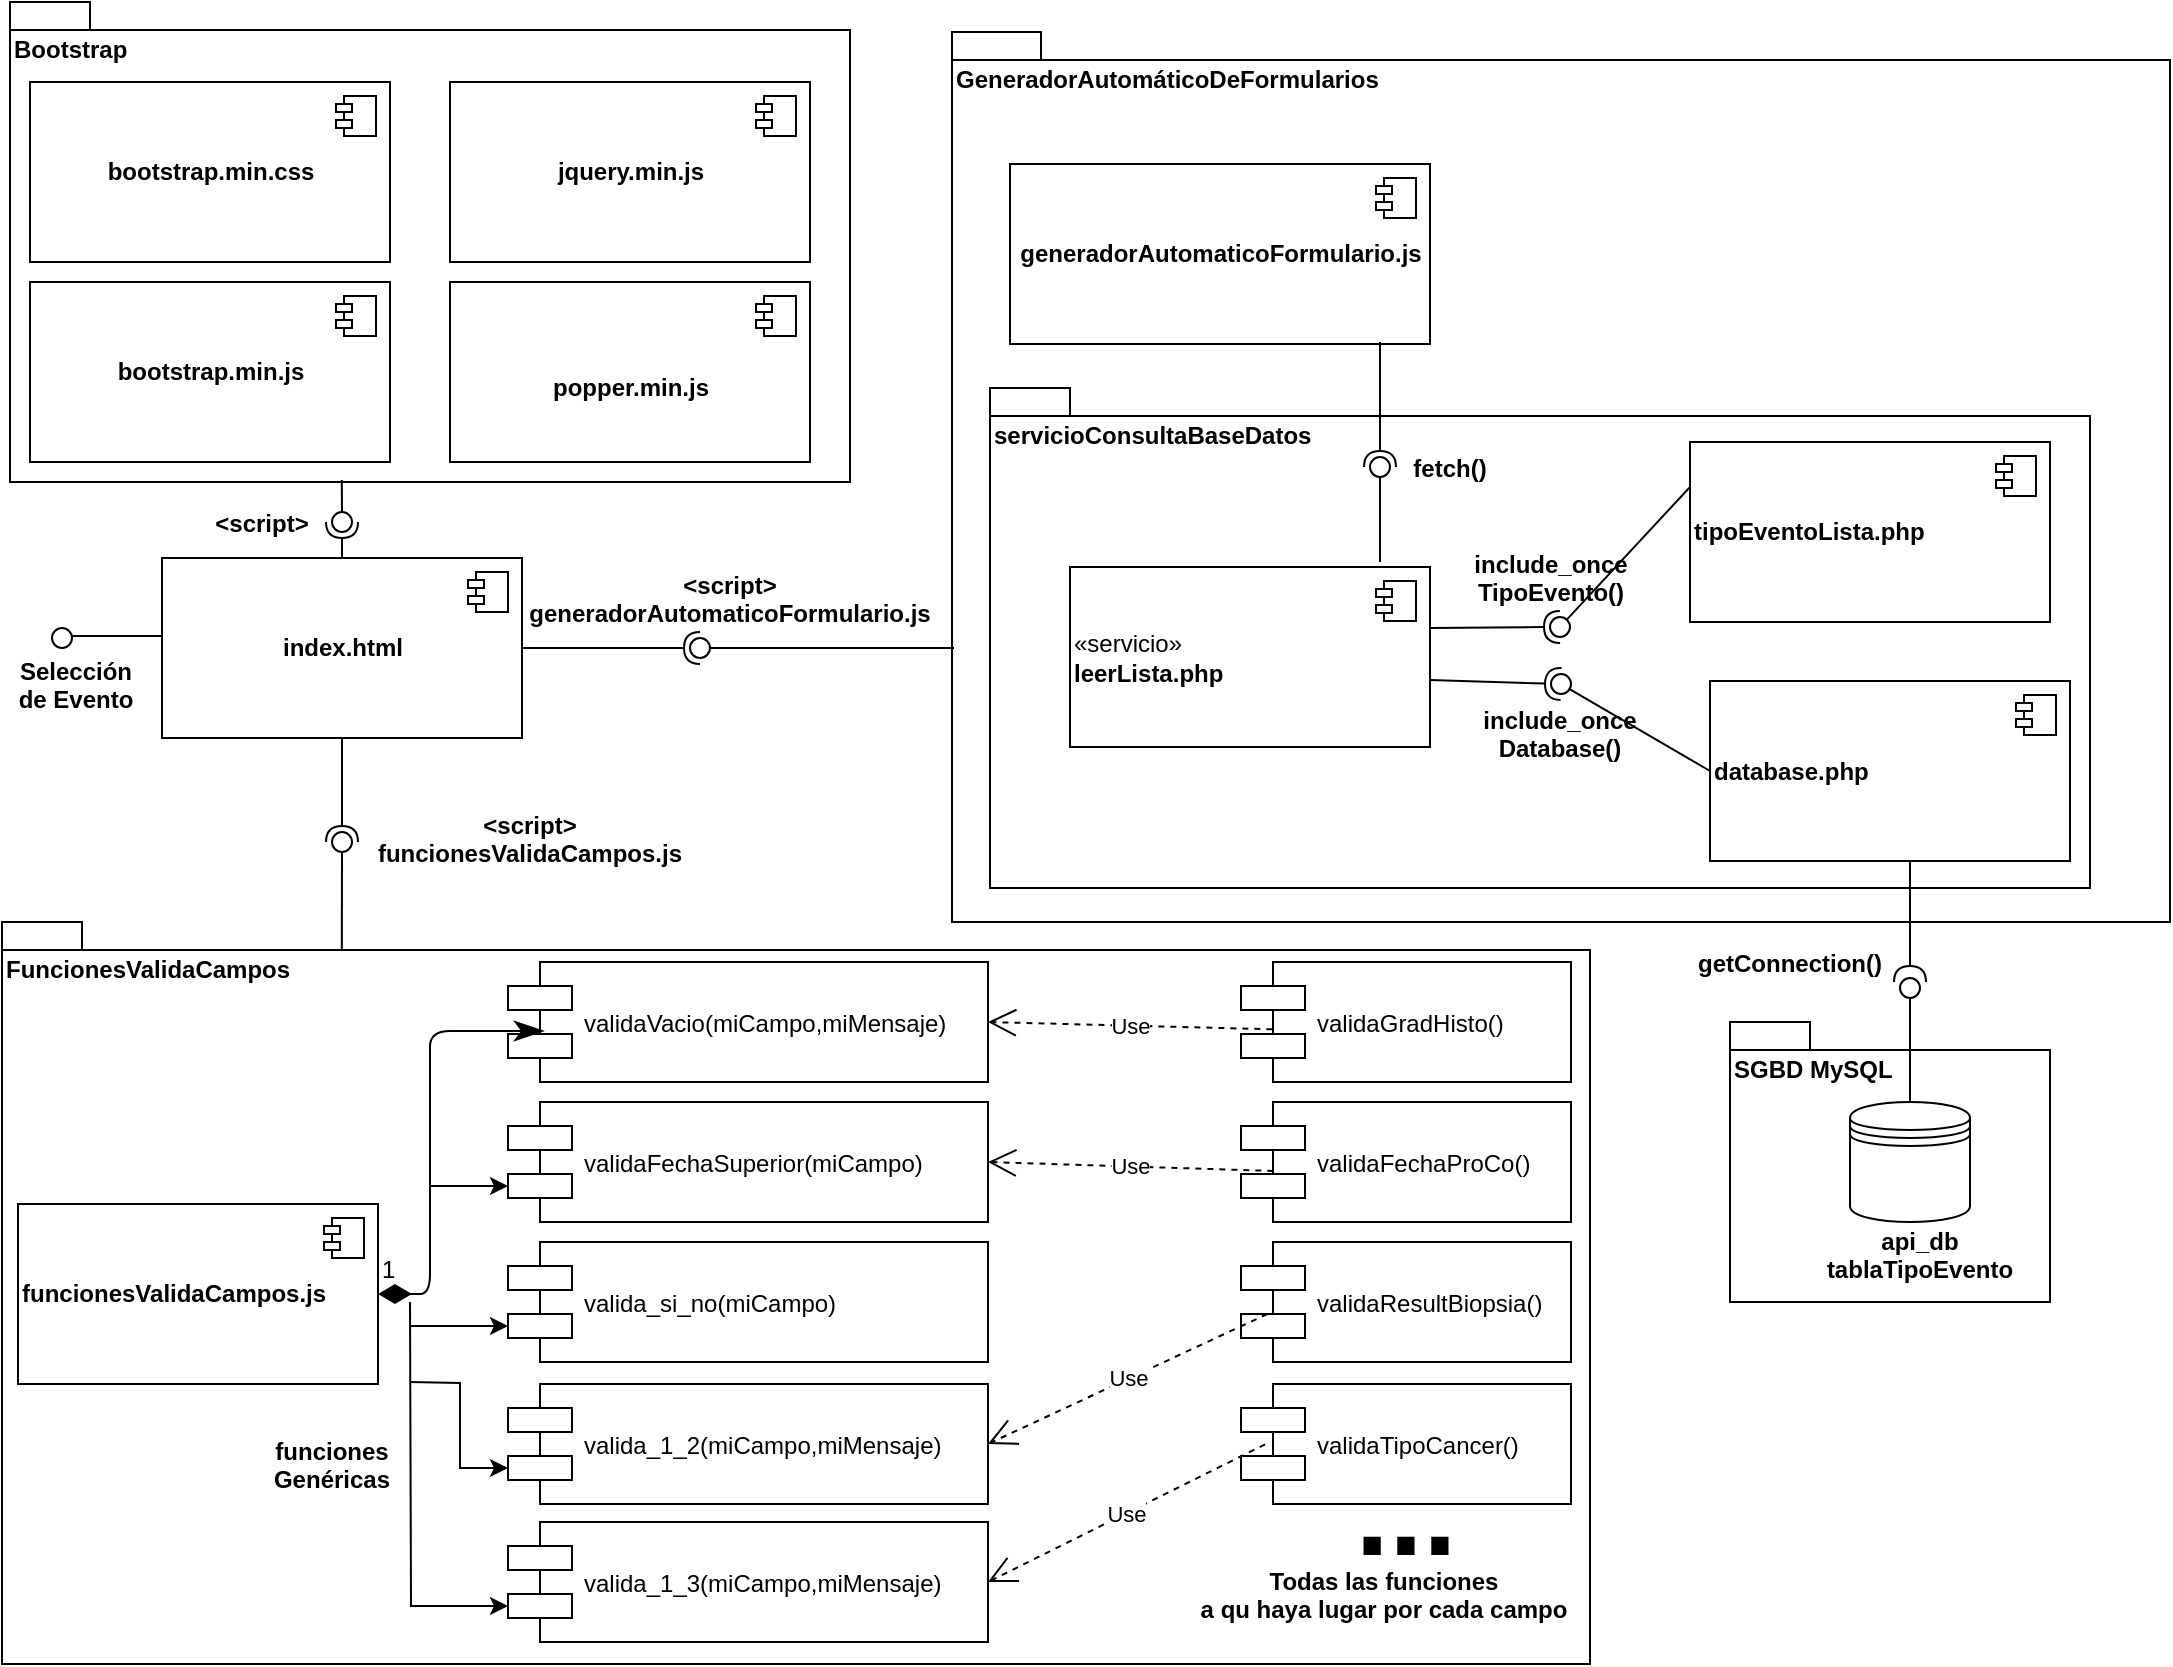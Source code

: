 <mxfile version="12.0.3" type="device" pages="1"><diagram id="mhaf858tcxB9i7KK4o-q" name="Page-1"><mxGraphModel dx="1173" dy="648" grid="1" gridSize="10" guides="1" tooltips="1" connect="1" arrows="1" fold="1" page="1" pageScale="1" pageWidth="1100" pageHeight="850" math="0" shadow="0"><root><mxCell id="0"/><mxCell id="1" parent="0"/><mxCell id="deGXOVk6ezpgi7bhGHs8-96" value="SGBD MySQL" style="shape=folder;fontStyle=1;spacingTop=10;tabWidth=40;tabHeight=14;tabPosition=left;html=1;align=left;verticalAlign=top;" vertex="1" parent="1"><mxGeometry x="870" y="520" width="160" height="140" as="geometry"/></mxCell><mxCell id="deGXOVk6ezpgi7bhGHs8-31" value="Bootstrap" style="shape=folder;fontStyle=1;spacingTop=10;tabWidth=40;tabHeight=14;tabPosition=left;html=1;align=left;verticalAlign=top;" vertex="1" parent="1"><mxGeometry x="10" y="10" width="420" height="240" as="geometry"/></mxCell><mxCell id="deGXOVk6ezpgi7bhGHs8-1" value="&lt;b&gt;index.html&lt;/b&gt;" style="html=1;" vertex="1" parent="1"><mxGeometry x="86" y="288" width="180" height="90" as="geometry"/></mxCell><mxCell id="deGXOVk6ezpgi7bhGHs8-2" value="" style="shape=component;jettyWidth=8;jettyHeight=4;" vertex="1" parent="deGXOVk6ezpgi7bhGHs8-1"><mxGeometry x="1" width="20" height="20" relative="1" as="geometry"><mxPoint x="-27" y="7" as="offset"/></mxGeometry></mxCell><mxCell id="deGXOVk6ezpgi7bhGHs8-23" value="" style="rounded=0;orthogonalLoop=1;jettySize=auto;html=1;endArrow=none;endFill=0;exitX=0;exitY=0.433;exitDx=0;exitDy=0;exitPerimeter=0;" edge="1" parent="1" source="deGXOVk6ezpgi7bhGHs8-1"><mxGeometry relative="1" as="geometry"><mxPoint x="90" y="403" as="sourcePoint"/><mxPoint x="40" y="327" as="targetPoint"/></mxGeometry></mxCell><mxCell id="deGXOVk6ezpgi7bhGHs8-25" value="" style="ellipse;whiteSpace=wrap;html=1;fontFamily=Helvetica;fontSize=12;fontColor=#000000;align=center;strokeColor=#000000;fillColor=#ffffff;points=[];aspect=fixed;resizable=0;" vertex="1" parent="1"><mxGeometry x="31" y="323" width="10" height="10" as="geometry"/></mxCell><mxCell id="deGXOVk6ezpgi7bhGHs8-26" value="Selección &#xA;de Evento" style="text;align=center;fontStyle=1;verticalAlign=middle;spacingLeft=3;spacingRight=3;strokeColor=none;rotatable=0;points=[[0,0.5],[1,0.5]];portConstraint=eastwest;" vertex="1" parent="1"><mxGeometry x="10" y="338" width="66" height="26" as="geometry"/></mxCell><mxCell id="deGXOVk6ezpgi7bhGHs8-27" value="&lt;b&gt;bootstrap.min.css&lt;/b&gt;" style="html=1;" vertex="1" parent="1"><mxGeometry x="20" y="50" width="180" height="90" as="geometry"/></mxCell><mxCell id="deGXOVk6ezpgi7bhGHs8-28" value="" style="shape=component;jettyWidth=8;jettyHeight=4;" vertex="1" parent="deGXOVk6ezpgi7bhGHs8-27"><mxGeometry x="1" width="20" height="20" relative="1" as="geometry"><mxPoint x="-27" y="7" as="offset"/></mxGeometry></mxCell><mxCell id="deGXOVk6ezpgi7bhGHs8-29" value="&lt;b&gt;jquery.min.js&lt;/b&gt;" style="html=1;" vertex="1" parent="1"><mxGeometry x="230" y="50" width="180" height="90" as="geometry"/></mxCell><mxCell id="deGXOVk6ezpgi7bhGHs8-30" value="" style="shape=component;jettyWidth=8;jettyHeight=4;" vertex="1" parent="deGXOVk6ezpgi7bhGHs8-29"><mxGeometry x="1" width="20" height="20" relative="1" as="geometry"><mxPoint x="-27" y="7" as="offset"/></mxGeometry></mxCell><mxCell id="deGXOVk6ezpgi7bhGHs8-32" value="&lt;br&gt;&lt;b&gt;popper.min.js&lt;/b&gt;" style="html=1;" vertex="1" parent="1"><mxGeometry x="230" y="150" width="180" height="90" as="geometry"/></mxCell><mxCell id="deGXOVk6ezpgi7bhGHs8-33" value="" style="shape=component;jettyWidth=8;jettyHeight=4;" vertex="1" parent="deGXOVk6ezpgi7bhGHs8-32"><mxGeometry x="1" width="20" height="20" relative="1" as="geometry"><mxPoint x="-27" y="7" as="offset"/></mxGeometry></mxCell><mxCell id="deGXOVk6ezpgi7bhGHs8-34" value="&lt;b&gt;bootstrap.min.js&lt;/b&gt;" style="html=1;" vertex="1" parent="1"><mxGeometry x="20" y="150" width="180" height="90" as="geometry"/></mxCell><mxCell id="deGXOVk6ezpgi7bhGHs8-35" value="" style="shape=component;jettyWidth=8;jettyHeight=4;" vertex="1" parent="deGXOVk6ezpgi7bhGHs8-34"><mxGeometry x="1" width="20" height="20" relative="1" as="geometry"><mxPoint x="-27" y="7" as="offset"/></mxGeometry></mxCell><mxCell id="deGXOVk6ezpgi7bhGHs8-43" value="" style="rounded=0;orthogonalLoop=1;jettySize=auto;html=1;endArrow=none;endFill=0;exitX=0.395;exitY=0.996;exitDx=0;exitDy=0;exitPerimeter=0;" edge="1" target="deGXOVk6ezpgi7bhGHs8-45" parent="1" source="deGXOVk6ezpgi7bhGHs8-31"><mxGeometry relative="1" as="geometry"><mxPoint y="405" as="sourcePoint"/></mxGeometry></mxCell><mxCell id="deGXOVk6ezpgi7bhGHs8-44" value="" style="rounded=0;orthogonalLoop=1;jettySize=auto;html=1;endArrow=halfCircle;endFill=0;entryX=0.5;entryY=0.5;entryDx=0;entryDy=0;endSize=6;strokeWidth=1;exitX=0.5;exitY=0;exitDx=0;exitDy=0;" edge="1" target="deGXOVk6ezpgi7bhGHs8-45" parent="1" source="deGXOVk6ezpgi7bhGHs8-1"><mxGeometry relative="1" as="geometry"><mxPoint x="40" y="405" as="sourcePoint"/></mxGeometry></mxCell><mxCell id="deGXOVk6ezpgi7bhGHs8-45" value="" style="ellipse;whiteSpace=wrap;html=1;fontFamily=Helvetica;fontSize=12;fontColor=#000000;align=center;strokeColor=#000000;fillColor=#ffffff;points=[];aspect=fixed;resizable=0;direction=south;" vertex="1" parent="1"><mxGeometry x="171" y="265" width="10" height="10" as="geometry"/></mxCell><mxCell id="deGXOVk6ezpgi7bhGHs8-47" value="&lt;script&gt;" style="text;align=center;fontStyle=1;verticalAlign=middle;spacingLeft=3;spacingRight=3;strokeColor=none;rotatable=0;points=[[0,0.5],[1,0.5]];portConstraint=eastwest;" vertex="1" parent="1"><mxGeometry x="96" y="257" width="80" height="26" as="geometry"/></mxCell><mxCell id="deGXOVk6ezpgi7bhGHs8-48" value="GeneradorAutomáticoDeFormularios" style="shape=folder;fontStyle=1;spacingTop=10;tabWidth=40;tabHeight=14;tabPosition=left;html=1;align=left;verticalAlign=top;" vertex="1" parent="1"><mxGeometry x="481" y="25" width="609" height="445" as="geometry"/></mxCell><mxCell id="deGXOVk6ezpgi7bhGHs8-52" value="" style="rounded=0;orthogonalLoop=1;jettySize=auto;html=1;endArrow=none;endFill=0;" edge="1" target="deGXOVk6ezpgi7bhGHs8-54" parent="1"><mxGeometry relative="1" as="geometry"><mxPoint x="482" y="333" as="sourcePoint"/></mxGeometry></mxCell><mxCell id="deGXOVk6ezpgi7bhGHs8-53" value="" style="rounded=0;orthogonalLoop=1;jettySize=auto;html=1;endArrow=halfCircle;endFill=0;entryX=0.5;entryY=0.5;entryDx=0;entryDy=0;endSize=6;strokeWidth=1;exitX=1;exitY=0.5;exitDx=0;exitDy=0;" edge="1" target="deGXOVk6ezpgi7bhGHs8-54" parent="1" source="deGXOVk6ezpgi7bhGHs8-1"><mxGeometry relative="1" as="geometry"><mxPoint x="480" y="333" as="sourcePoint"/></mxGeometry></mxCell><mxCell id="deGXOVk6ezpgi7bhGHs8-54" value="" style="ellipse;whiteSpace=wrap;html=1;fontFamily=Helvetica;fontSize=12;fontColor=#000000;align=center;strokeColor=#000000;fillColor=#ffffff;points=[];aspect=fixed;resizable=0;" vertex="1" parent="1"><mxGeometry x="350" y="328" width="10" height="10" as="geometry"/></mxCell><mxCell id="deGXOVk6ezpgi7bhGHs8-56" value="&lt;script&gt;&#xA;generadorAutomaticoFormulario.js&#xA;" style="text;align=center;fontStyle=1;verticalAlign=middle;spacingLeft=3;spacingRight=3;strokeColor=none;rotatable=0;points=[[0,0.5],[1,0.5]];portConstraint=eastwest;" vertex="1" parent="1"><mxGeometry x="330" y="302" width="80" height="26" as="geometry"/></mxCell><mxCell id="deGXOVk6ezpgi7bhGHs8-57" value="&lt;b&gt;generadorAutomaticoFormulario.js&lt;/b&gt;" style="html=1;" vertex="1" parent="1"><mxGeometry x="510" y="91" width="210" height="90" as="geometry"/></mxCell><mxCell id="deGXOVk6ezpgi7bhGHs8-58" value="" style="shape=component;jettyWidth=8;jettyHeight=4;" vertex="1" parent="deGXOVk6ezpgi7bhGHs8-57"><mxGeometry x="1" width="20" height="20" relative="1" as="geometry"><mxPoint x="-27" y="7" as="offset"/></mxGeometry></mxCell><mxCell id="deGXOVk6ezpgi7bhGHs8-63" value="" style="shape=datastore;whiteSpace=wrap;html=1;align=left;" vertex="1" parent="1"><mxGeometry x="930" y="560" width="60" height="60" as="geometry"/></mxCell><mxCell id="deGXOVk6ezpgi7bhGHs8-64" value="api_db&#xA;tablaTipoEvento&#xA;" style="text;align=center;fontStyle=1;verticalAlign=middle;spacingLeft=3;spacingRight=3;strokeColor=none;rotatable=0;points=[[0,0.5],[1,0.5]];portConstraint=eastwest;" vertex="1" parent="1"><mxGeometry x="925" y="630" width="80" height="26" as="geometry"/></mxCell><mxCell id="deGXOVk6ezpgi7bhGHs8-65" value="servicioConsultaBaseDatos" style="shape=folder;fontStyle=1;spacingTop=10;tabWidth=40;tabHeight=14;tabPosition=left;html=1;align=left;verticalAlign=top;" vertex="1" parent="1"><mxGeometry x="500" y="203" width="550" height="250" as="geometry"/></mxCell><mxCell id="deGXOVk6ezpgi7bhGHs8-61" value="«servicio»&lt;br&gt;&lt;b&gt;leerLista.php&lt;/b&gt;" style="html=1;align=left;" vertex="1" parent="1"><mxGeometry x="540" y="292.5" width="180" height="90" as="geometry"/></mxCell><mxCell id="deGXOVk6ezpgi7bhGHs8-62" value="" style="shape=component;jettyWidth=8;jettyHeight=4;" vertex="1" parent="deGXOVk6ezpgi7bhGHs8-61"><mxGeometry x="1" width="20" height="20" relative="1" as="geometry"><mxPoint x="-27" y="7" as="offset"/></mxGeometry></mxCell><mxCell id="deGXOVk6ezpgi7bhGHs8-66" value="&lt;b&gt;database.php&lt;/b&gt;" style="html=1;align=left;" vertex="1" parent="1"><mxGeometry x="860" y="349.5" width="180" height="90" as="geometry"/></mxCell><mxCell id="deGXOVk6ezpgi7bhGHs8-67" value="" style="shape=component;jettyWidth=8;jettyHeight=4;" vertex="1" parent="deGXOVk6ezpgi7bhGHs8-66"><mxGeometry x="1" width="20" height="20" relative="1" as="geometry"><mxPoint x="-27" y="7" as="offset"/></mxGeometry></mxCell><mxCell id="deGXOVk6ezpgi7bhGHs8-68" value="" style="rounded=0;orthogonalLoop=1;jettySize=auto;html=1;endArrow=none;endFill=0;exitX=0.5;exitY=0;exitDx=0;exitDy=0;" edge="1" target="deGXOVk6ezpgi7bhGHs8-70" parent="1" source="deGXOVk6ezpgi7bhGHs8-63"><mxGeometry relative="1" as="geometry"><mxPoint x="960" y="535" as="sourcePoint"/></mxGeometry></mxCell><mxCell id="deGXOVk6ezpgi7bhGHs8-69" value="" style="rounded=0;orthogonalLoop=1;jettySize=auto;html=1;endArrow=halfCircle;endFill=0;endSize=6;strokeWidth=1;entryX=0.5;entryY=0.2;entryDx=0;entryDy=0;entryPerimeter=0;" edge="1" target="deGXOVk6ezpgi7bhGHs8-70" parent="1"><mxGeometry relative="1" as="geometry"><mxPoint x="960" y="440" as="sourcePoint"/><mxPoint x="960" y="490" as="targetPoint"/></mxGeometry></mxCell><mxCell id="deGXOVk6ezpgi7bhGHs8-70" value="" style="ellipse;whiteSpace=wrap;html=1;fontFamily=Helvetica;fontSize=12;fontColor=#000000;align=center;strokeColor=#000000;fillColor=#ffffff;points=[];aspect=fixed;resizable=0;" vertex="1" parent="1"><mxGeometry x="955" y="498" width="10" height="10" as="geometry"/></mxCell><mxCell id="deGXOVk6ezpgi7bhGHs8-75" value="getConnection()" style="text;align=center;fontStyle=1;verticalAlign=middle;spacingLeft=3;spacingRight=3;strokeColor=none;rotatable=0;points=[[0,0.5],[1,0.5]];portConstraint=eastwest;" vertex="1" parent="1"><mxGeometry x="860" y="477" width="80" height="26" as="geometry"/></mxCell><mxCell id="deGXOVk6ezpgi7bhGHs8-76" value="&lt;b&gt;tipoEventoLista.php&lt;/b&gt;" style="html=1;align=left;" vertex="1" parent="1"><mxGeometry x="850" y="230" width="180" height="90" as="geometry"/></mxCell><mxCell id="deGXOVk6ezpgi7bhGHs8-77" value="" style="shape=component;jettyWidth=8;jettyHeight=4;" vertex="1" parent="deGXOVk6ezpgi7bhGHs8-76"><mxGeometry x="1" width="20" height="20" relative="1" as="geometry"><mxPoint x="-27" y="7" as="offset"/></mxGeometry></mxCell><mxCell id="deGXOVk6ezpgi7bhGHs8-78" value="" style="rounded=0;orthogonalLoop=1;jettySize=auto;html=1;endArrow=none;endFill=0;exitX=0;exitY=0.5;exitDx=0;exitDy=0;" edge="1" target="deGXOVk6ezpgi7bhGHs8-80" parent="1" source="deGXOVk6ezpgi7bhGHs8-66"><mxGeometry relative="1" as="geometry"><mxPoint x="30" y="605" as="sourcePoint"/><mxPoint x="280" y="580" as="targetPoint"/></mxGeometry></mxCell><mxCell id="deGXOVk6ezpgi7bhGHs8-79" value="" style="rounded=0;orthogonalLoop=1;jettySize=auto;html=1;endArrow=halfCircle;endFill=0;entryX=0.5;entryY=0.5;entryDx=0;entryDy=0;endSize=6;strokeWidth=1;exitX=1;exitY=0.628;exitDx=0;exitDy=0;exitPerimeter=0;" edge="1" target="deGXOVk6ezpgi7bhGHs8-80" parent="1" source="deGXOVk6ezpgi7bhGHs8-61"><mxGeometry relative="1" as="geometry"><mxPoint x="70" y="605" as="sourcePoint"/></mxGeometry></mxCell><mxCell id="deGXOVk6ezpgi7bhGHs8-80" value="" style="ellipse;whiteSpace=wrap;html=1;fontFamily=Helvetica;fontSize=12;fontColor=#000000;align=center;strokeColor=#000000;fillColor=#ffffff;points=[];aspect=fixed;resizable=0;" vertex="1" parent="1"><mxGeometry x="780.5" y="346" width="10" height="10" as="geometry"/></mxCell><mxCell id="deGXOVk6ezpgi7bhGHs8-81" value="include_once&#xA;Database()&#xA;" style="text;align=center;fontStyle=1;verticalAlign=middle;spacingLeft=3;spacingRight=3;strokeColor=none;rotatable=0;points=[[0,0.5],[1,0.5]];portConstraint=eastwest;" vertex="1" parent="1"><mxGeometry x="745" y="369.5" width="80" height="26" as="geometry"/></mxCell><mxCell id="deGXOVk6ezpgi7bhGHs8-83" value="" style="rounded=0;orthogonalLoop=1;jettySize=auto;html=1;endArrow=none;endFill=0;exitX=0;exitY=0.25;exitDx=0;exitDy=0;" edge="1" target="deGXOVk6ezpgi7bhGHs8-85" parent="1" source="deGXOVk6ezpgi7bhGHs8-76"><mxGeometry relative="1" as="geometry"><mxPoint x="30" y="605" as="sourcePoint"/></mxGeometry></mxCell><mxCell id="deGXOVk6ezpgi7bhGHs8-84" value="" style="rounded=0;orthogonalLoop=1;jettySize=auto;html=1;endArrow=halfCircle;endFill=0;entryX=0.5;entryY=0.5;entryDx=0;entryDy=0;endSize=6;strokeWidth=1;" edge="1" target="deGXOVk6ezpgi7bhGHs8-85" parent="1"><mxGeometry relative="1" as="geometry"><mxPoint x="720" y="323" as="sourcePoint"/></mxGeometry></mxCell><mxCell id="deGXOVk6ezpgi7bhGHs8-85" value="" style="ellipse;whiteSpace=wrap;html=1;fontFamily=Helvetica;fontSize=12;fontColor=#000000;align=center;strokeColor=#000000;fillColor=#ffffff;points=[];aspect=fixed;resizable=0;" vertex="1" parent="1"><mxGeometry x="780" y="317.5" width="10" height="10" as="geometry"/></mxCell><mxCell id="deGXOVk6ezpgi7bhGHs8-86" value="include_once&#xA;TipoEvento()&#xA;" style="text;align=center;fontStyle=1;verticalAlign=middle;spacingLeft=3;spacingRight=3;strokeColor=none;rotatable=0;points=[[0,0.5],[1,0.5]];portConstraint=eastwest;" vertex="1" parent="1"><mxGeometry x="740.5" y="291.5" width="80" height="26" as="geometry"/></mxCell><mxCell id="deGXOVk6ezpgi7bhGHs8-87" value="" style="rounded=0;orthogonalLoop=1;jettySize=auto;html=1;endArrow=none;endFill=0;" edge="1" target="deGXOVk6ezpgi7bhGHs8-89" parent="1"><mxGeometry relative="1" as="geometry"><mxPoint x="695" y="290" as="sourcePoint"/></mxGeometry></mxCell><mxCell id="deGXOVk6ezpgi7bhGHs8-88" value="" style="rounded=0;orthogonalLoop=1;jettySize=auto;html=1;endArrow=halfCircle;endFill=0;entryX=0.5;entryY=0.5;entryDx=0;entryDy=0;endSize=6;strokeWidth=1;" edge="1" target="deGXOVk6ezpgi7bhGHs8-89" parent="1"><mxGeometry relative="1" as="geometry"><mxPoint x="695" y="180" as="sourcePoint"/></mxGeometry></mxCell><mxCell id="deGXOVk6ezpgi7bhGHs8-89" value="" style="ellipse;whiteSpace=wrap;html=1;fontFamily=Helvetica;fontSize=12;fontColor=#000000;align=center;strokeColor=#000000;fillColor=#ffffff;points=[];aspect=fixed;resizable=0;" vertex="1" parent="1"><mxGeometry x="690" y="237.5" width="10" height="10" as="geometry"/></mxCell><mxCell id="deGXOVk6ezpgi7bhGHs8-94" value="fetch()" style="text;align=center;fontStyle=1;verticalAlign=middle;spacingLeft=3;spacingRight=3;strokeColor=none;rotatable=0;points=[[0,0.5],[1,0.5]];portConstraint=eastwest;" vertex="1" parent="1"><mxGeometry x="690" y="229.5" width="80" height="26" as="geometry"/></mxCell><mxCell id="deGXOVk6ezpgi7bhGHs8-95" value="FuncionesValidaCampos" style="shape=folder;fontStyle=1;spacingTop=10;tabWidth=40;tabHeight=14;tabPosition=left;html=1;align=left;verticalAlign=top;" vertex="1" parent="1"><mxGeometry x="6" y="470" width="794" height="371" as="geometry"/></mxCell><mxCell id="deGXOVk6ezpgi7bhGHs8-102" value="&lt;b&gt;funcionesValidaCampos.js&lt;/b&gt;" style="html=1;align=left;" vertex="1" parent="1"><mxGeometry x="14" y="611" width="180" height="90" as="geometry"/></mxCell><mxCell id="deGXOVk6ezpgi7bhGHs8-103" value="" style="shape=component;jettyWidth=8;jettyHeight=4;" vertex="1" parent="deGXOVk6ezpgi7bhGHs8-102"><mxGeometry x="1" width="20" height="20" relative="1" as="geometry"><mxPoint x="-27" y="7" as="offset"/></mxGeometry></mxCell><mxCell id="deGXOVk6ezpgi7bhGHs8-107" value="validaVacio(miCampo,miMensaje)" style="shape=component;align=left;spacingLeft=36;" vertex="1" parent="1"><mxGeometry x="259" y="490" width="240" height="60" as="geometry"/></mxCell><mxCell id="deGXOVk6ezpgi7bhGHs8-156" style="edgeStyle=orthogonalEdgeStyle;rounded=0;orthogonalLoop=1;jettySize=auto;html=1;exitX=0;exitY=0.7;exitDx=0;exitDy=0;startArrow=classic;startFill=1;endArrow=none;endFill=0;fontSize=12;" edge="1" parent="1" source="deGXOVk6ezpgi7bhGHs8-108"><mxGeometry relative="1" as="geometry"><mxPoint x="220.333" y="602" as="targetPoint"/></mxGeometry></mxCell><mxCell id="deGXOVk6ezpgi7bhGHs8-108" value="validaFechaSuperior(miCampo)" style="shape=component;align=left;spacingLeft=36;" vertex="1" parent="1"><mxGeometry x="259" y="560" width="240" height="60" as="geometry"/></mxCell><mxCell id="deGXOVk6ezpgi7bhGHs8-155" style="edgeStyle=orthogonalEdgeStyle;rounded=0;orthogonalLoop=1;jettySize=auto;html=1;exitX=0;exitY=0.7;exitDx=0;exitDy=0;startArrow=classic;startFill=1;endArrow=none;endFill=0;fontSize=12;" edge="1" parent="1" source="deGXOVk6ezpgi7bhGHs8-109"><mxGeometry relative="1" as="geometry"><mxPoint x="210" y="672" as="targetPoint"/></mxGeometry></mxCell><mxCell id="deGXOVk6ezpgi7bhGHs8-109" value="valida_si_no(miCampo)" style="shape=component;align=left;spacingLeft=36;" vertex="1" parent="1"><mxGeometry x="259" y="630" width="240" height="60" as="geometry"/></mxCell><mxCell id="deGXOVk6ezpgi7bhGHs8-154" style="edgeStyle=orthogonalEdgeStyle;rounded=0;orthogonalLoop=1;jettySize=auto;html=1;exitX=0;exitY=0.7;exitDx=0;exitDy=0;endArrow=none;endFill=0;fontSize=12;startArrow=classic;startFill=1;" edge="1" parent="1" source="deGXOVk6ezpgi7bhGHs8-110"><mxGeometry relative="1" as="geometry"><mxPoint x="210" y="700" as="targetPoint"/></mxGeometry></mxCell><mxCell id="deGXOVk6ezpgi7bhGHs8-110" value="valida_1_2(miCampo,miMensaje)" style="shape=component;align=left;spacingLeft=36;" vertex="1" parent="1"><mxGeometry x="259" y="701" width="240" height="60" as="geometry"/></mxCell><mxCell id="deGXOVk6ezpgi7bhGHs8-153" style="edgeStyle=orthogonalEdgeStyle;rounded=0;orthogonalLoop=1;jettySize=auto;html=1;exitX=0;exitY=0.7;exitDx=0;exitDy=0;endArrow=none;endFill=0;fontSize=12;startArrow=classic;startFill=1;" edge="1" parent="1" source="deGXOVk6ezpgi7bhGHs8-111"><mxGeometry relative="1" as="geometry"><mxPoint x="210" y="660" as="targetPoint"/></mxGeometry></mxCell><mxCell id="deGXOVk6ezpgi7bhGHs8-111" value="valida_1_3(miCampo,miMensaje)" style="shape=component;align=left;spacingLeft=36;" vertex="1" parent="1"><mxGeometry x="259" y="770" width="240" height="60" as="geometry"/></mxCell><mxCell id="deGXOVk6ezpgi7bhGHs8-113" value="" style="rounded=0;orthogonalLoop=1;jettySize=auto;html=1;endArrow=none;endFill=0;exitX=0.214;exitY=0.039;exitDx=0;exitDy=0;exitPerimeter=0;" edge="1" target="deGXOVk6ezpgi7bhGHs8-115" parent="1" source="deGXOVk6ezpgi7bhGHs8-95"><mxGeometry relative="1" as="geometry"><mxPoint x="176" y="482" as="sourcePoint"/></mxGeometry></mxCell><mxCell id="deGXOVk6ezpgi7bhGHs8-114" value="" style="rounded=0;orthogonalLoop=1;jettySize=auto;html=1;endArrow=halfCircle;endFill=0;entryX=0.5;entryY=0.5;entryDx=0;entryDy=0;endSize=6;strokeWidth=1;exitX=0.5;exitY=1;exitDx=0;exitDy=0;" edge="1" target="deGXOVk6ezpgi7bhGHs8-115" parent="1" source="deGXOVk6ezpgi7bhGHs8-1"><mxGeometry relative="1" as="geometry"><mxPoint x="50" y="865" as="sourcePoint"/></mxGeometry></mxCell><mxCell id="deGXOVk6ezpgi7bhGHs8-115" value="" style="ellipse;whiteSpace=wrap;html=1;fontFamily=Helvetica;fontSize=12;fontColor=#000000;align=center;strokeColor=#000000;fillColor=#ffffff;points=[];aspect=fixed;resizable=0;" vertex="1" parent="1"><mxGeometry x="171" y="425" width="10" height="10" as="geometry"/></mxCell><mxCell id="deGXOVk6ezpgi7bhGHs8-116" value="&lt;script&gt;&#xA;funcionesValidaCampos.js&#xA;" style="text;align=center;fontStyle=1;verticalAlign=middle;spacingLeft=3;spacingRight=3;strokeColor=none;rotatable=0;points=[[0,0.5],[1,0.5]];portConstraint=eastwest;" vertex="1" parent="1"><mxGeometry x="230" y="422" width="80" height="26" as="geometry"/></mxCell><mxCell id="deGXOVk6ezpgi7bhGHs8-123" value="validaTipoCancer()" style="shape=component;align=left;spacingLeft=36;" vertex="1" parent="1"><mxGeometry x="625.5" y="701" width="165" height="60" as="geometry"/></mxCell><mxCell id="deGXOVk6ezpgi7bhGHs8-124" value="validaFechaProCo()" style="shape=component;align=left;spacingLeft=36;" vertex="1" parent="1"><mxGeometry x="625.5" y="560" width="165" height="60" as="geometry"/></mxCell><mxCell id="deGXOVk6ezpgi7bhGHs8-126" value="validaResultBiopsia()" style="shape=component;align=left;spacingLeft=36;" vertex="1" parent="1"><mxGeometry x="625.5" y="630" width="165" height="60" as="geometry"/></mxCell><mxCell id="deGXOVk6ezpgi7bhGHs8-129" value="..." style="text;align=center;fontStyle=1;verticalAlign=middle;spacingLeft=3;spacingRight=3;strokeColor=none;rotatable=0;points=[[0,0.5],[1,0.5]];portConstraint=eastwest;fontSize=61;" vertex="1" parent="1"><mxGeometry x="668" y="744" width="80" height="26" as="geometry"/></mxCell><mxCell id="deGXOVk6ezpgi7bhGHs8-136" value="Use" style="endArrow=open;endSize=12;dashed=1;html=1;entryX=1;entryY=0.5;entryDx=0;entryDy=0;exitX=0.08;exitY=0.6;exitDx=0;exitDy=0;exitPerimeter=0;" edge="1" parent="1" source="deGXOVk6ezpgi7bhGHs8-126" target="deGXOVk6ezpgi7bhGHs8-110"><mxGeometry width="160" relative="1" as="geometry"><mxPoint x="641" y="750" as="sourcePoint"/><mxPoint x="510" y="742" as="targetPoint"/></mxGeometry></mxCell><mxCell id="deGXOVk6ezpgi7bhGHs8-139" value="Use" style="endArrow=open;endSize=12;dashed=1;html=1;entryX=1;entryY=0.5;entryDx=0;entryDy=0;exitX=0.073;exitY=0.503;exitDx=0;exitDy=0;exitPerimeter=0;" edge="1" parent="1" source="deGXOVk6ezpgi7bhGHs8-123" target="deGXOVk6ezpgi7bhGHs8-111"><mxGeometry width="160" relative="1" as="geometry"><mxPoint x="648.2" y="641.5" as="sourcePoint"/><mxPoint x="509" y="741" as="targetPoint"/></mxGeometry></mxCell><mxCell id="deGXOVk6ezpgi7bhGHs8-140" value="Use" style="endArrow=open;endSize=12;dashed=1;html=1;entryX=1;entryY=0.5;entryDx=0;entryDy=0;exitX=0.098;exitY=0.575;exitDx=0;exitDy=0;exitPerimeter=0;" edge="1" parent="1" source="deGXOVk6ezpgi7bhGHs8-124" target="deGXOVk6ezpgi7bhGHs8-108"><mxGeometry width="160" relative="1" as="geometry"><mxPoint x="648.2" y="641.5" as="sourcePoint"/><mxPoint x="509" y="741" as="targetPoint"/></mxGeometry></mxCell><mxCell id="deGXOVk6ezpgi7bhGHs8-141" value="validaGradHisto()" style="shape=component;align=left;spacingLeft=36;" vertex="1" parent="1"><mxGeometry x="625.5" y="490" width="165" height="60" as="geometry"/></mxCell><mxCell id="deGXOVk6ezpgi7bhGHs8-142" value="Use" style="endArrow=open;endSize=12;dashed=1;html=1;entryX=1;entryY=0.5;entryDx=0;entryDy=0;exitX=0.095;exitY=0.561;exitDx=0;exitDy=0;exitPerimeter=0;" edge="1" parent="1" source="deGXOVk6ezpgi7bhGHs8-141" target="deGXOVk6ezpgi7bhGHs8-107"><mxGeometry width="160" relative="1" as="geometry"><mxPoint x="651.67" y="604.5" as="sourcePoint"/><mxPoint x="509" y="600" as="targetPoint"/></mxGeometry></mxCell><mxCell id="deGXOVk6ezpgi7bhGHs8-146" value="1" style="endArrow=classicThin;html=1;endSize=12;startArrow=diamondThin;startSize=14;startFill=1;edgeStyle=orthogonalEdgeStyle;align=left;verticalAlign=bottom;fontSize=12;exitX=1;exitY=0.5;exitDx=0;exitDy=0;entryX=0.075;entryY=0.575;entryDx=0;entryDy=0;entryPerimeter=0;endFill=1;" edge="1" parent="1" source="deGXOVk6ezpgi7bhGHs8-102" target="deGXOVk6ezpgi7bhGHs8-107"><mxGeometry x="-1" y="3" relative="1" as="geometry"><mxPoint x="10" y="860" as="sourcePoint"/><mxPoint x="170" y="860" as="targetPoint"/><Array as="points"><mxPoint x="220" y="656"/><mxPoint x="220" y="550"/><mxPoint x="220" y="525"/></Array></mxGeometry></mxCell><mxCell id="deGXOVk6ezpgi7bhGHs8-157" value="Todas las funciones&#xA;a qu haya lugar por cada campo&#xA;" style="text;align=center;fontStyle=1;verticalAlign=middle;spacingLeft=3;spacingRight=3;strokeColor=none;rotatable=0;points=[[0,0.5],[1,0.5]];portConstraint=eastwest;" vertex="1" parent="1"><mxGeometry x="664" y="800" width="66" height="26" as="geometry"/></mxCell><mxCell id="deGXOVk6ezpgi7bhGHs8-158" value="funciones&#xA;Genéricas&#xA;" style="text;align=center;fontStyle=1;verticalAlign=middle;spacingLeft=3;spacingRight=3;strokeColor=none;rotatable=0;points=[[0,0.5],[1,0.5]];portConstraint=eastwest;" vertex="1" parent="1"><mxGeometry x="138" y="735" width="66" height="26" as="geometry"/></mxCell></root></mxGraphModel></diagram></mxfile>